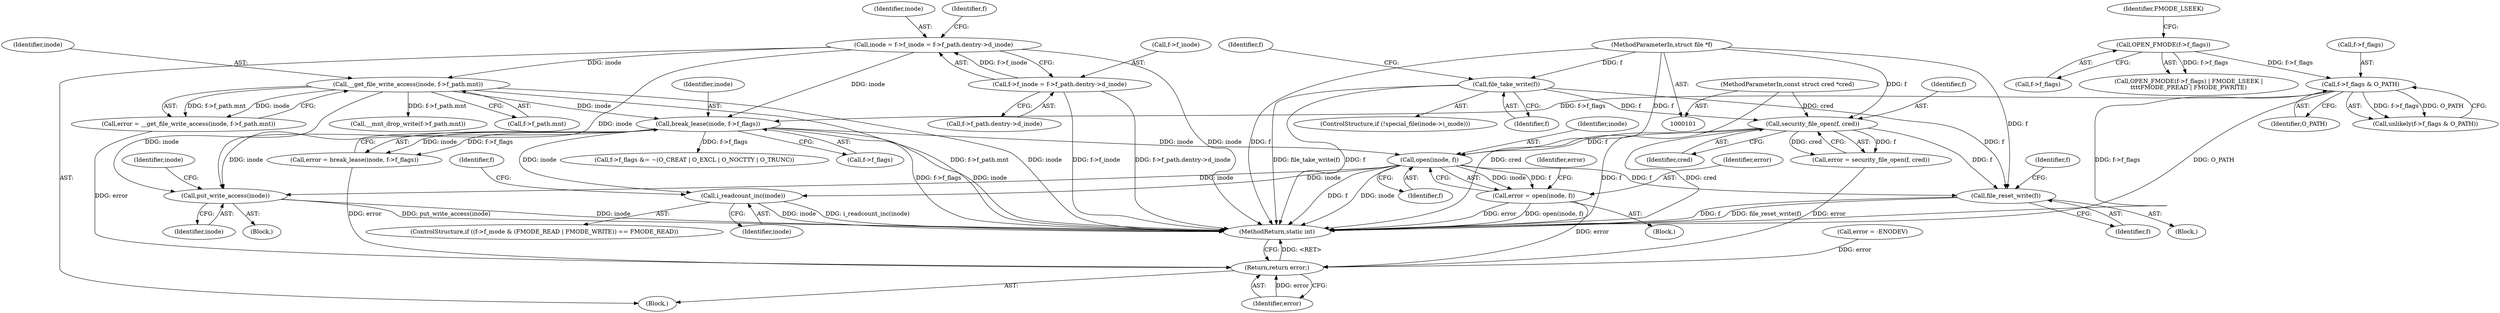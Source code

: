 digraph "0_linux_eee5cc2702929fd41cce28058dc6d6717f723f87_9@API" {
"1000257" [label="(Call,open(inode, f))"];
"1000234" [label="(Call,break_lease(inode, f->f_flags))"];
"1000140" [label="(Call,inode = f->f_inode = f->f_path.dentry->d_inode)"];
"1000142" [label="(Call,f->f_inode = f->f_path.dentry->d_inode)"];
"1000162" [label="(Call,__get_file_write_access(inode, f->f_path.mnt))"];
"1000125" [label="(Call,f->f_flags & O_PATH)"];
"1000114" [label="(Call,OPEN_FMODE(f->f_flags))"];
"1000226" [label="(Call,security_file_open(f, cred))"];
"1000178" [label="(Call,file_take_write(f))"];
"1000102" [label="(MethodParameterIn,struct file *f)"];
"1000104" [label="(MethodParameterIn,const struct cred *cred)"];
"1000255" [label="(Call,error = open(inode, f))"];
"1000355" [label="(Return,return error;)"];
"1000273" [label="(Call,i_readcount_inc(inode))"];
"1000313" [label="(Call,put_write_access(inode))"];
"1000322" [label="(Call,file_reset_write(f))"];
"1000140" [label="(Call,inode = f->f_inode = f->f_path.dentry->d_inode)"];
"1000273" [label="(Call,i_readcount_inc(inode))"];
"1000146" [label="(Call,f->f_path.dentry->d_inode)"];
"1000254" [label="(Block,)"];
"1000275" [label="(Call,f->f_flags &= ~(O_CREAT | O_EXCL | O_NOCTTY | O_TRUNC))"];
"1000164" [label="(Call,f->f_path.mnt)"];
"1000357" [label="(MethodReturn,static int)"];
"1000219" [label="(Call,error = -ENODEV)"];
"1000232" [label="(Call,error = break_lease(inode, f->f_flags))"];
"1000323" [label="(Identifier,f)"];
"1000113" [label="(Call,OPEN_FMODE(f->f_flags) | FMODE_LSEEK |\n\t\t\t\tFMODE_PREAD | FMODE_PWRITE)"];
"1000235" [label="(Identifier,inode)"];
"1000355" [label="(Return,return error;)"];
"1000114" [label="(Call,OPEN_FMODE(f->f_flags))"];
"1000227" [label="(Identifier,f)"];
"1000179" [label="(Identifier,f)"];
"1000263" [label="(ControlStructure,if ((f->f_mode & (FMODE_READ | FMODE_WRITE)) == FMODE_READ))"];
"1000321" [label="(Block,)"];
"1000274" [label="(Identifier,inode)"];
"1000126" [label="(Call,f->f_flags)"];
"1000324" [label="(Call,__mnt_drop_write(f->f_path.mnt))"];
"1000322" [label="(Call,file_reset_write(f))"];
"1000256" [label="(Identifier,error)"];
"1000314" [label="(Identifier,inode)"];
"1000319" [label="(Identifier,inode)"];
"1000327" [label="(Identifier,f)"];
"1000125" [label="(Call,f->f_flags & O_PATH)"];
"1000160" [label="(Call,error = __get_file_write_access(inode, f->f_path.mnt))"];
"1000119" [label="(Identifier,FMODE_LSEEK)"];
"1000313" [label="(Call,put_write_access(inode))"];
"1000224" [label="(Call,error = security_file_open(f, cred))"];
"1000226" [label="(Call,security_file_open(f, cred))"];
"1000178" [label="(Call,file_take_write(f))"];
"1000236" [label="(Call,f->f_flags)"];
"1000261" [label="(Identifier,error)"];
"1000115" [label="(Call,f->f_flags)"];
"1000129" [label="(Identifier,O_PATH)"];
"1000162" [label="(Call,__get_file_write_access(inode, f->f_path.mnt))"];
"1000312" [label="(Block,)"];
"1000143" [label="(Call,f->f_inode)"];
"1000142" [label="(Call,f->f_inode = f->f_path.dentry->d_inode)"];
"1000102" [label="(MethodParameterIn,struct file *f)"];
"1000105" [label="(Block,)"];
"1000104" [label="(MethodParameterIn,const struct cred *cred)"];
"1000228" [label="(Identifier,cred)"];
"1000156" [label="(Identifier,f)"];
"1000259" [label="(Identifier,f)"];
"1000234" [label="(Call,break_lease(inode, f->f_flags))"];
"1000356" [label="(Identifier,error)"];
"1000255" [label="(Call,error = open(inode, f))"];
"1000141" [label="(Identifier,inode)"];
"1000124" [label="(Call,unlikely(f->f_flags & O_PATH))"];
"1000182" [label="(Identifier,f)"];
"1000277" [label="(Identifier,f)"];
"1000257" [label="(Call,open(inode, f))"];
"1000258" [label="(Identifier,inode)"];
"1000172" [label="(ControlStructure,if (!special_file(inode->i_mode)))"];
"1000163" [label="(Identifier,inode)"];
"1000257" -> "1000255"  [label="AST: "];
"1000257" -> "1000259"  [label="CFG: "];
"1000258" -> "1000257"  [label="AST: "];
"1000259" -> "1000257"  [label="AST: "];
"1000255" -> "1000257"  [label="CFG: "];
"1000257" -> "1000357"  [label="DDG: f"];
"1000257" -> "1000357"  [label="DDG: inode"];
"1000257" -> "1000255"  [label="DDG: inode"];
"1000257" -> "1000255"  [label="DDG: f"];
"1000234" -> "1000257"  [label="DDG: inode"];
"1000226" -> "1000257"  [label="DDG: f"];
"1000102" -> "1000257"  [label="DDG: f"];
"1000257" -> "1000273"  [label="DDG: inode"];
"1000257" -> "1000313"  [label="DDG: inode"];
"1000257" -> "1000322"  [label="DDG: f"];
"1000234" -> "1000232"  [label="AST: "];
"1000234" -> "1000236"  [label="CFG: "];
"1000235" -> "1000234"  [label="AST: "];
"1000236" -> "1000234"  [label="AST: "];
"1000232" -> "1000234"  [label="CFG: "];
"1000234" -> "1000357"  [label="DDG: f->f_flags"];
"1000234" -> "1000357"  [label="DDG: inode"];
"1000234" -> "1000232"  [label="DDG: inode"];
"1000234" -> "1000232"  [label="DDG: f->f_flags"];
"1000140" -> "1000234"  [label="DDG: inode"];
"1000162" -> "1000234"  [label="DDG: inode"];
"1000125" -> "1000234"  [label="DDG: f->f_flags"];
"1000234" -> "1000273"  [label="DDG: inode"];
"1000234" -> "1000275"  [label="DDG: f->f_flags"];
"1000234" -> "1000313"  [label="DDG: inode"];
"1000140" -> "1000105"  [label="AST: "];
"1000140" -> "1000142"  [label="CFG: "];
"1000141" -> "1000140"  [label="AST: "];
"1000142" -> "1000140"  [label="AST: "];
"1000156" -> "1000140"  [label="CFG: "];
"1000140" -> "1000357"  [label="DDG: inode"];
"1000142" -> "1000140"  [label="DDG: f->f_inode"];
"1000140" -> "1000162"  [label="DDG: inode"];
"1000140" -> "1000313"  [label="DDG: inode"];
"1000142" -> "1000146"  [label="CFG: "];
"1000143" -> "1000142"  [label="AST: "];
"1000146" -> "1000142"  [label="AST: "];
"1000142" -> "1000357"  [label="DDG: f->f_inode"];
"1000142" -> "1000357"  [label="DDG: f->f_path.dentry->d_inode"];
"1000162" -> "1000160"  [label="AST: "];
"1000162" -> "1000164"  [label="CFG: "];
"1000163" -> "1000162"  [label="AST: "];
"1000164" -> "1000162"  [label="AST: "];
"1000160" -> "1000162"  [label="CFG: "];
"1000162" -> "1000357"  [label="DDG: f->f_path.mnt"];
"1000162" -> "1000357"  [label="DDG: inode"];
"1000162" -> "1000160"  [label="DDG: inode"];
"1000162" -> "1000160"  [label="DDG: f->f_path.mnt"];
"1000162" -> "1000313"  [label="DDG: inode"];
"1000162" -> "1000324"  [label="DDG: f->f_path.mnt"];
"1000125" -> "1000124"  [label="AST: "];
"1000125" -> "1000129"  [label="CFG: "];
"1000126" -> "1000125"  [label="AST: "];
"1000129" -> "1000125"  [label="AST: "];
"1000124" -> "1000125"  [label="CFG: "];
"1000125" -> "1000357"  [label="DDG: f->f_flags"];
"1000125" -> "1000357"  [label="DDG: O_PATH"];
"1000125" -> "1000124"  [label="DDG: f->f_flags"];
"1000125" -> "1000124"  [label="DDG: O_PATH"];
"1000114" -> "1000125"  [label="DDG: f->f_flags"];
"1000114" -> "1000113"  [label="AST: "];
"1000114" -> "1000115"  [label="CFG: "];
"1000115" -> "1000114"  [label="AST: "];
"1000119" -> "1000114"  [label="CFG: "];
"1000114" -> "1000113"  [label="DDG: f->f_flags"];
"1000226" -> "1000224"  [label="AST: "];
"1000226" -> "1000228"  [label="CFG: "];
"1000227" -> "1000226"  [label="AST: "];
"1000228" -> "1000226"  [label="AST: "];
"1000224" -> "1000226"  [label="CFG: "];
"1000226" -> "1000357"  [label="DDG: f"];
"1000226" -> "1000357"  [label="DDG: cred"];
"1000226" -> "1000224"  [label="DDG: f"];
"1000226" -> "1000224"  [label="DDG: cred"];
"1000178" -> "1000226"  [label="DDG: f"];
"1000102" -> "1000226"  [label="DDG: f"];
"1000104" -> "1000226"  [label="DDG: cred"];
"1000226" -> "1000322"  [label="DDG: f"];
"1000178" -> "1000172"  [label="AST: "];
"1000178" -> "1000179"  [label="CFG: "];
"1000179" -> "1000178"  [label="AST: "];
"1000182" -> "1000178"  [label="CFG: "];
"1000178" -> "1000357"  [label="DDG: file_take_write(f)"];
"1000178" -> "1000357"  [label="DDG: f"];
"1000102" -> "1000178"  [label="DDG: f"];
"1000178" -> "1000322"  [label="DDG: f"];
"1000102" -> "1000101"  [label="AST: "];
"1000102" -> "1000357"  [label="DDG: f"];
"1000102" -> "1000322"  [label="DDG: f"];
"1000104" -> "1000101"  [label="AST: "];
"1000104" -> "1000357"  [label="DDG: cred"];
"1000255" -> "1000254"  [label="AST: "];
"1000256" -> "1000255"  [label="AST: "];
"1000261" -> "1000255"  [label="CFG: "];
"1000255" -> "1000357"  [label="DDG: open(inode, f)"];
"1000255" -> "1000357"  [label="DDG: error"];
"1000255" -> "1000355"  [label="DDG: error"];
"1000355" -> "1000105"  [label="AST: "];
"1000355" -> "1000356"  [label="CFG: "];
"1000356" -> "1000355"  [label="AST: "];
"1000357" -> "1000355"  [label="CFG: "];
"1000355" -> "1000357"  [label="DDG: <RET>"];
"1000356" -> "1000355"  [label="DDG: error"];
"1000224" -> "1000355"  [label="DDG: error"];
"1000232" -> "1000355"  [label="DDG: error"];
"1000219" -> "1000355"  [label="DDG: error"];
"1000160" -> "1000355"  [label="DDG: error"];
"1000273" -> "1000263"  [label="AST: "];
"1000273" -> "1000274"  [label="CFG: "];
"1000274" -> "1000273"  [label="AST: "];
"1000277" -> "1000273"  [label="CFG: "];
"1000273" -> "1000357"  [label="DDG: inode"];
"1000273" -> "1000357"  [label="DDG: i_readcount_inc(inode)"];
"1000313" -> "1000312"  [label="AST: "];
"1000313" -> "1000314"  [label="CFG: "];
"1000314" -> "1000313"  [label="AST: "];
"1000319" -> "1000313"  [label="CFG: "];
"1000313" -> "1000357"  [label="DDG: put_write_access(inode)"];
"1000313" -> "1000357"  [label="DDG: inode"];
"1000322" -> "1000321"  [label="AST: "];
"1000322" -> "1000323"  [label="CFG: "];
"1000323" -> "1000322"  [label="AST: "];
"1000327" -> "1000322"  [label="CFG: "];
"1000322" -> "1000357"  [label="DDG: file_reset_write(f)"];
"1000322" -> "1000357"  [label="DDG: f"];
}

